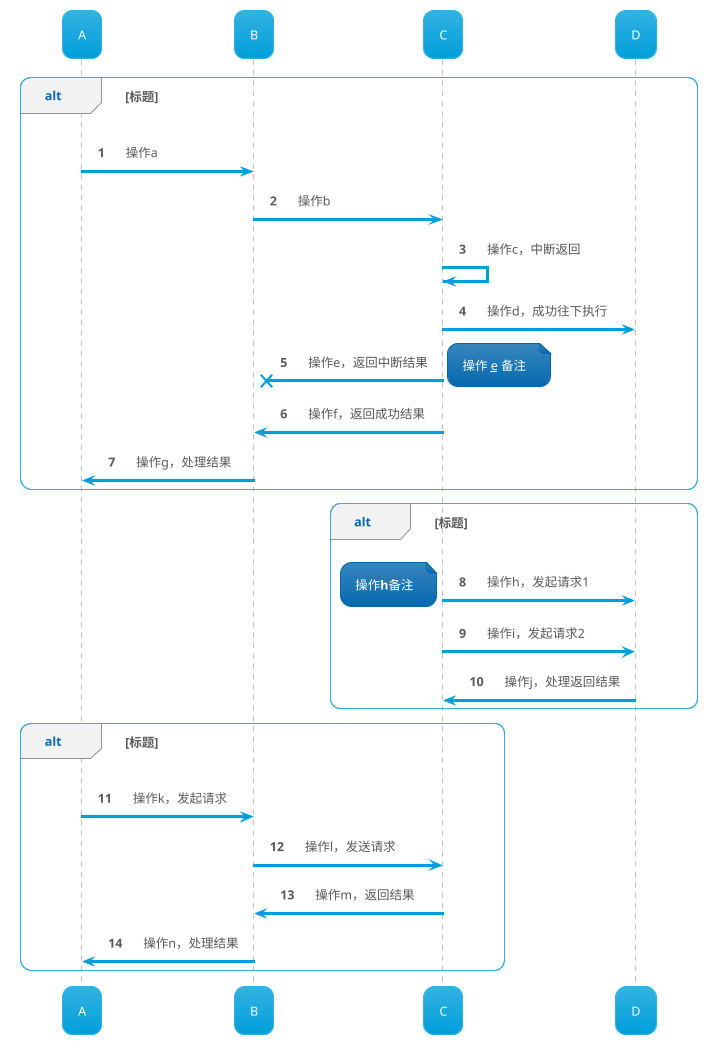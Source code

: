 @startuml
!theme bluegray
autonumber
alt 标题
A -> B: 操作a
B -> C: 操作b
C -> C: 操作c，中断返回
C -> D: 操作d，成功往下执行
B x<- C: 操作e，返回中断结果
note right: 操作 <u>e</u> 备注

C -> B: 操作f，返回成功结果
B -> A: 操作g，处理结果
end

alt 标题
C -> D: 操作h，发起请求1
note left: 操作**h**备注
C -> D: 操作i，发起请求2
D -> C: 操作j，处理返回结果

end

alt 标题
A -> B: 操作k，发起请求
B -> C: 操作l，发送请求

C -> B: 操作m，返回结果
B -> A: 操作n，处理结果
end
@enduml







